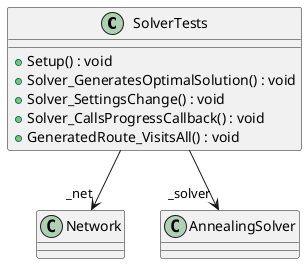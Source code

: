 @startuml
class SolverTests {
    + Setup() : void
    + Solver_GeneratesOptimalSolution() : void
    + Solver_SettingsChange() : void
    + Solver_CallsProgressCallback() : void
    + GeneratedRoute_VisitsAll() : void
}
SolverTests --> "_net" Network
SolverTests --> "_solver" AnnealingSolver
@enduml
